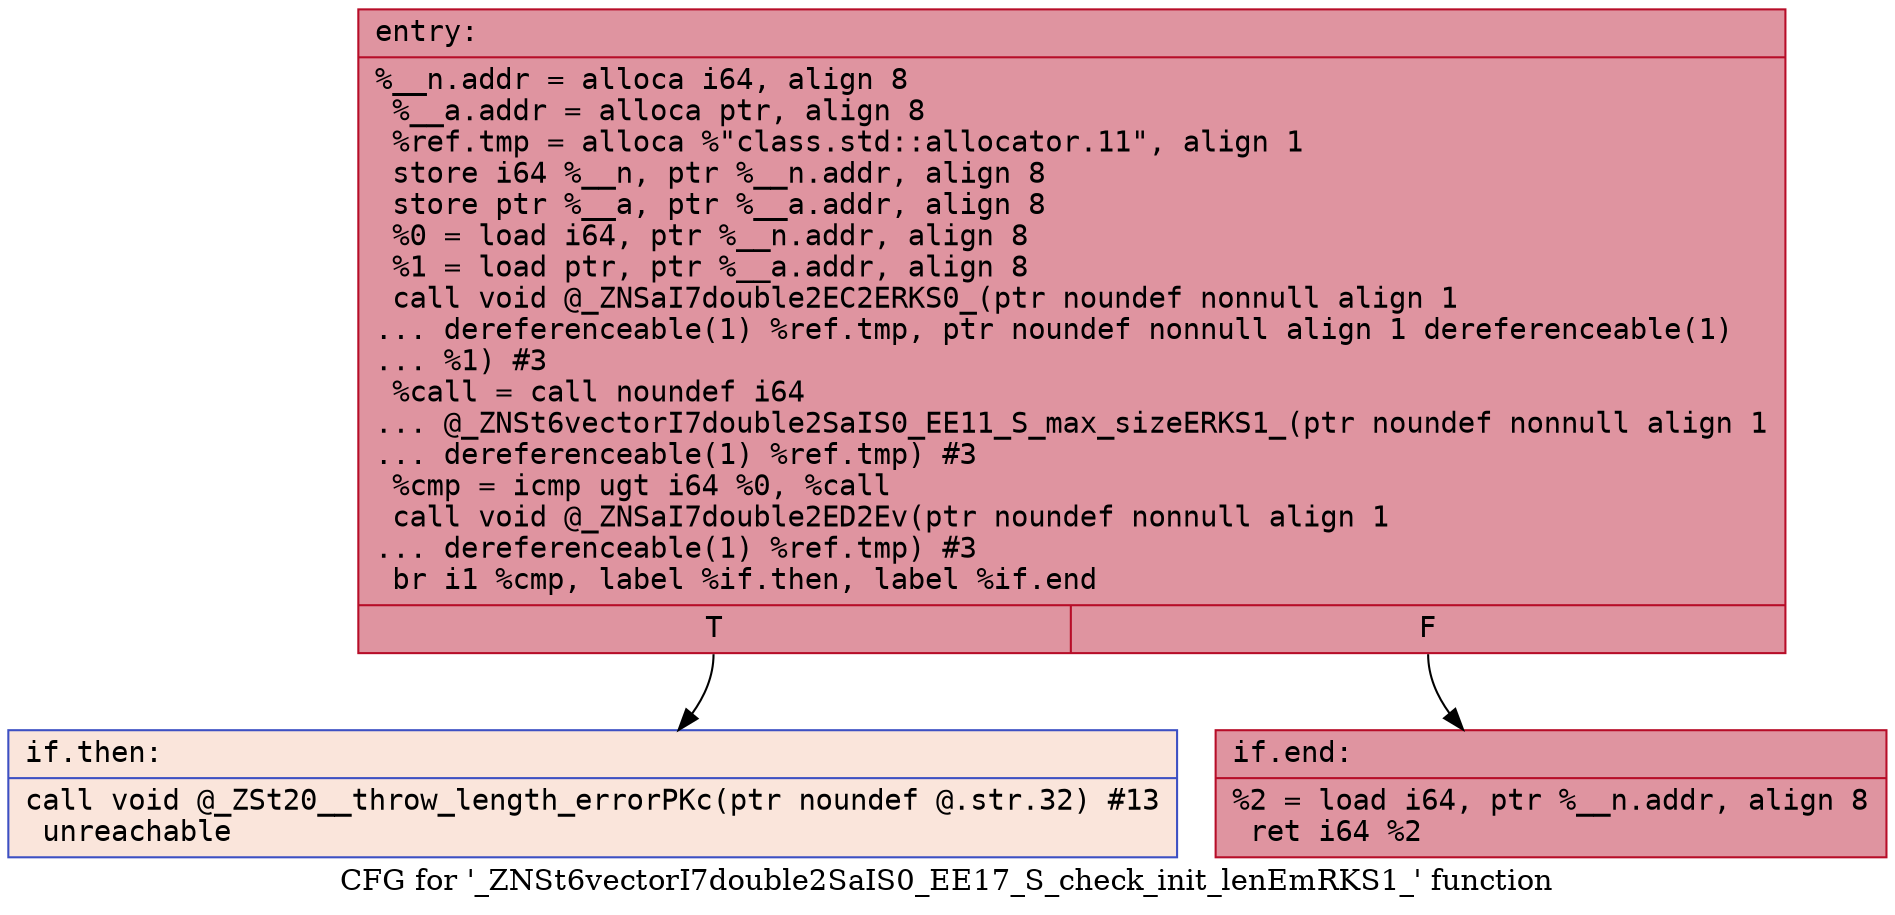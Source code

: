 digraph "CFG for '_ZNSt6vectorI7double2SaIS0_EE17_S_check_init_lenEmRKS1_' function" {
	label="CFG for '_ZNSt6vectorI7double2SaIS0_EE17_S_check_init_lenEmRKS1_' function";

	Node0x55b824468e00 [shape=record,color="#b70d28ff", style=filled, fillcolor="#b70d2870" fontname="Courier",label="{entry:\l|  %__n.addr = alloca i64, align 8\l  %__a.addr = alloca ptr, align 8\l  %ref.tmp = alloca %\"class.std::allocator.11\", align 1\l  store i64 %__n, ptr %__n.addr, align 8\l  store ptr %__a, ptr %__a.addr, align 8\l  %0 = load i64, ptr %__n.addr, align 8\l  %1 = load ptr, ptr %__a.addr, align 8\l  call void @_ZNSaI7double2EC2ERKS0_(ptr noundef nonnull align 1\l... dereferenceable(1) %ref.tmp, ptr noundef nonnull align 1 dereferenceable(1)\l... %1) #3\l  %call = call noundef i64\l... @_ZNSt6vectorI7double2SaIS0_EE11_S_max_sizeERKS1_(ptr noundef nonnull align 1\l... dereferenceable(1) %ref.tmp) #3\l  %cmp = icmp ugt i64 %0, %call\l  call void @_ZNSaI7double2ED2Ev(ptr noundef nonnull align 1\l... dereferenceable(1) %ref.tmp) #3\l  br i1 %cmp, label %if.then, label %if.end\l|{<s0>T|<s1>F}}"];
	Node0x55b824468e00:s0 -> Node0x55b8244a3ad0[tooltip="entry -> if.then\nProbability 0.00%" ];
	Node0x55b824468e00:s1 -> Node0x55b8244a3b20[tooltip="entry -> if.end\nProbability 100.00%" ];
	Node0x55b8244a3ad0 [shape=record,color="#3d50c3ff", style=filled, fillcolor="#f4c5ad70" fontname="Courier",label="{if.then:\l|  call void @_ZSt20__throw_length_errorPKc(ptr noundef @.str.32) #13\l  unreachable\l}"];
	Node0x55b8244a3b20 [shape=record,color="#b70d28ff", style=filled, fillcolor="#b70d2870" fontname="Courier",label="{if.end:\l|  %2 = load i64, ptr %__n.addr, align 8\l  ret i64 %2\l}"];
}
